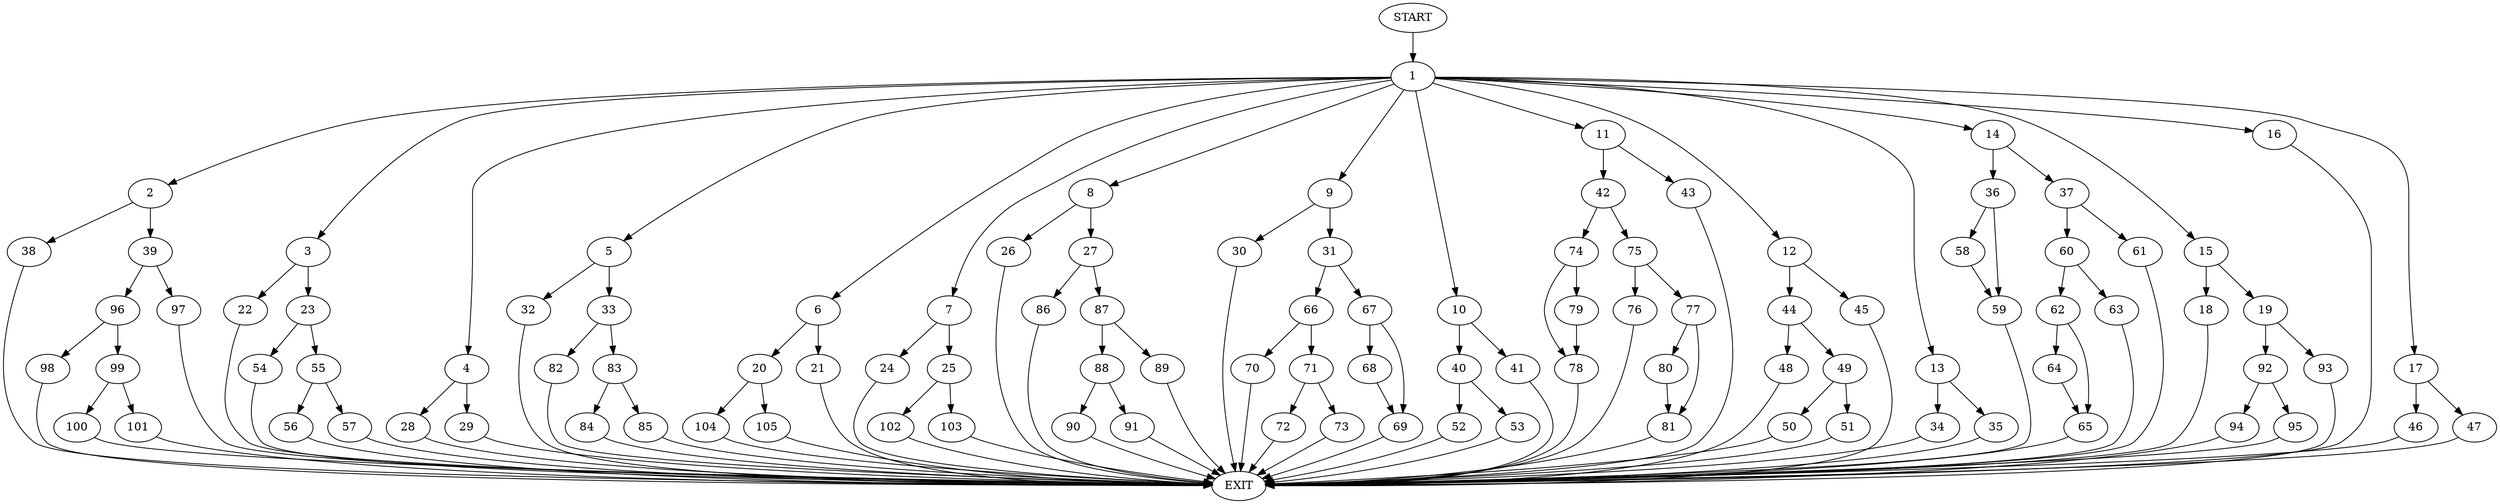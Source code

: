 digraph {
0 [label="START"]
106 [label="EXIT"]
0 -> 1
1 -> 2
1 -> 3
1 -> 4
1 -> 5
1 -> 6
1 -> 7
1 -> 8
1 -> 9
1 -> 10
1 -> 11
1 -> 12
1 -> 13
1 -> 14
1 -> 15
1 -> 16
1 -> 17
15 -> 18
15 -> 19
6 -> 20
6 -> 21
3 -> 22
3 -> 23
7 -> 24
7 -> 25
8 -> 26
8 -> 27
4 -> 28
4 -> 29
9 -> 30
9 -> 31
5 -> 32
5 -> 33
13 -> 34
13 -> 35
14 -> 36
14 -> 37
16 -> 106
2 -> 38
2 -> 39
10 -> 40
10 -> 41
11 -> 42
11 -> 43
12 -> 44
12 -> 45
17 -> 46
17 -> 47
45 -> 106
44 -> 48
44 -> 49
48 -> 106
49 -> 50
49 -> 51
51 -> 106
50 -> 106
40 -> 52
40 -> 53
41 -> 106
53 -> 106
52 -> 106
22 -> 106
23 -> 54
23 -> 55
54 -> 106
55 -> 56
55 -> 57
57 -> 106
56 -> 106
36 -> 58
36 -> 59
37 -> 60
37 -> 61
58 -> 59
59 -> 106
61 -> 106
60 -> 62
60 -> 63
62 -> 64
62 -> 65
63 -> 106
65 -> 106
64 -> 65
30 -> 106
31 -> 66
31 -> 67
67 -> 68
67 -> 69
66 -> 70
66 -> 71
69 -> 106
68 -> 69
70 -> 106
71 -> 72
71 -> 73
73 -> 106
72 -> 106
43 -> 106
42 -> 74
42 -> 75
75 -> 76
75 -> 77
74 -> 78
74 -> 79
78 -> 106
79 -> 78
76 -> 106
77 -> 80
77 -> 81
81 -> 106
80 -> 81
32 -> 106
33 -> 82
33 -> 83
82 -> 106
83 -> 84
83 -> 85
85 -> 106
84 -> 106
26 -> 106
27 -> 86
27 -> 87
87 -> 88
87 -> 89
86 -> 106
89 -> 106
88 -> 90
88 -> 91
90 -> 106
91 -> 106
18 -> 106
19 -> 92
19 -> 93
93 -> 106
92 -> 94
92 -> 95
95 -> 106
94 -> 106
39 -> 96
39 -> 97
38 -> 106
96 -> 98
96 -> 99
97 -> 106
98 -> 106
99 -> 100
99 -> 101
101 -> 106
100 -> 106
25 -> 102
25 -> 103
24 -> 106
102 -> 106
103 -> 106
35 -> 106
34 -> 106
46 -> 106
47 -> 106
20 -> 104
20 -> 105
21 -> 106
105 -> 106
104 -> 106
28 -> 106
29 -> 106
}
